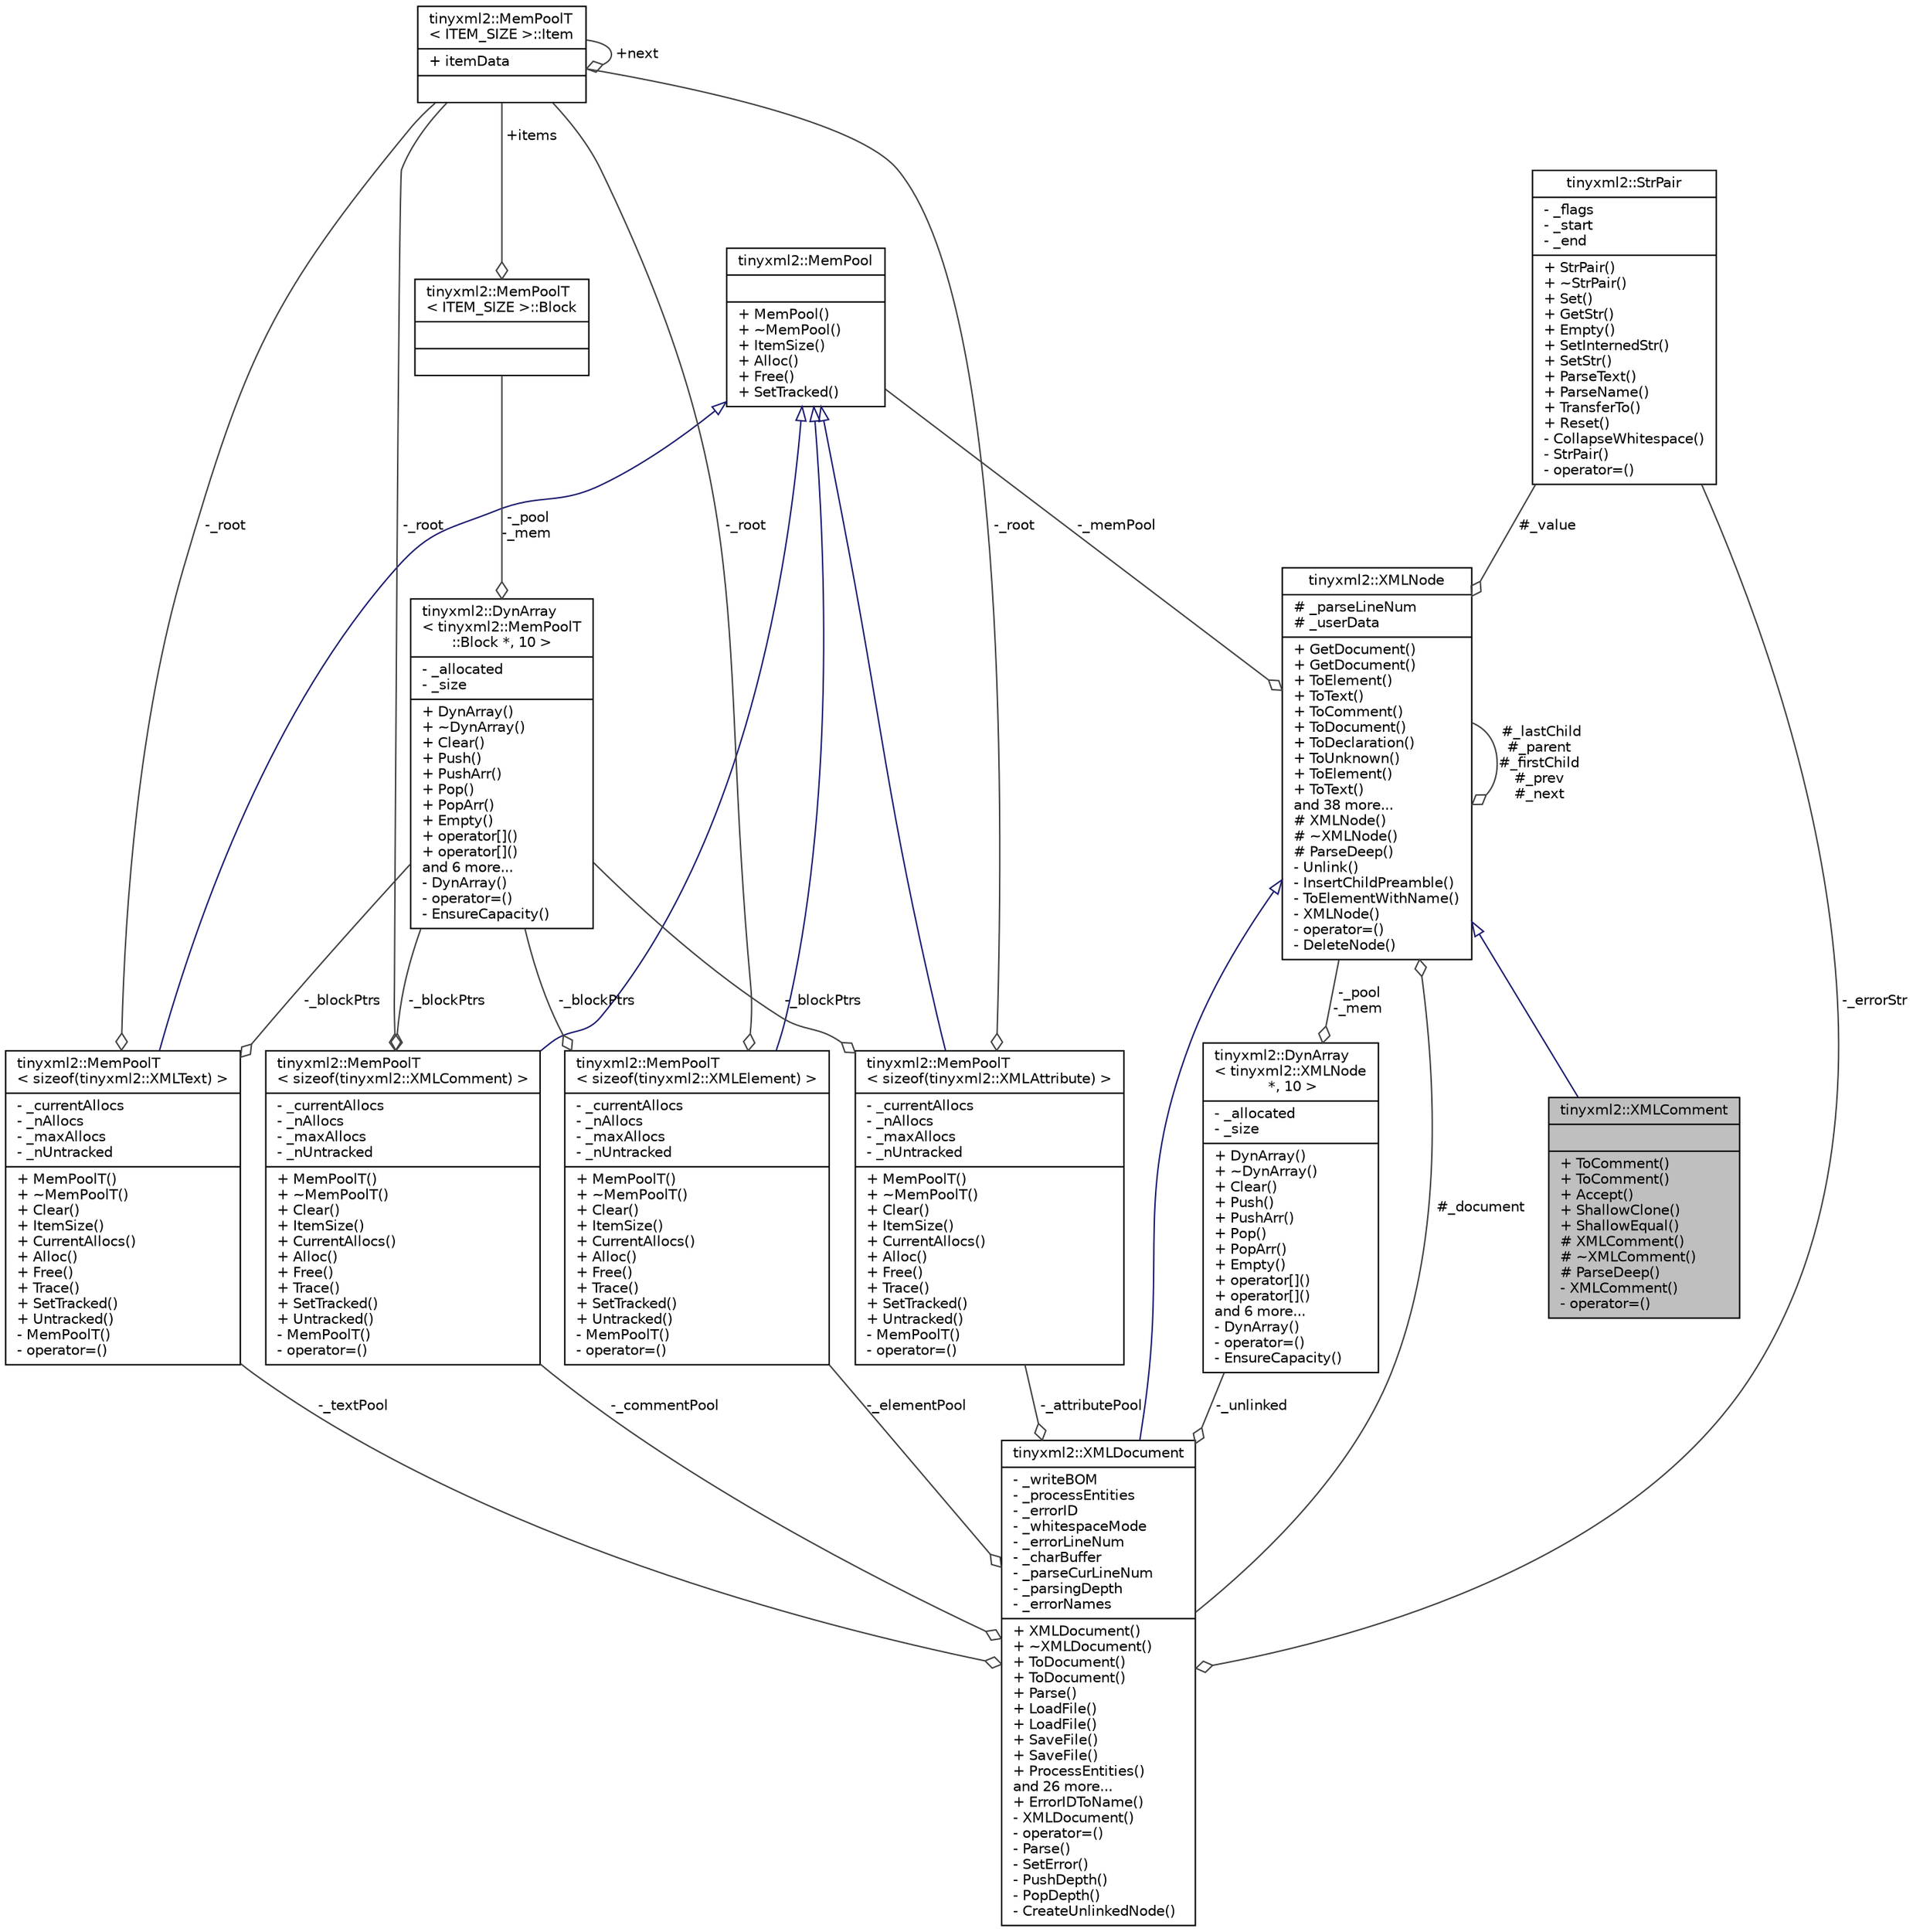 digraph "tinyxml2::XMLComment"
{
 // LATEX_PDF_SIZE
  edge [fontname="Helvetica",fontsize="10",labelfontname="Helvetica",labelfontsize="10"];
  node [fontname="Helvetica",fontsize="10",shape=record];
  Node1 [label="{tinyxml2::XMLComment\n||+ ToComment()\l+ ToComment()\l+ Accept()\l+ ShallowClone()\l+ ShallowEqual()\l# XMLComment()\l# ~XMLComment()\l# ParseDeep()\l- XMLComment()\l- operator=()\l}",height=0.2,width=0.4,color="black", fillcolor="grey75", style="filled", fontcolor="black",tooltip=" "];
  Node2 -> Node1 [dir="back",color="midnightblue",fontsize="10",style="solid",arrowtail="onormal",fontname="Helvetica"];
  Node2 [label="{tinyxml2::XMLNode\n|# _parseLineNum\l# _userData\l|+ GetDocument()\l+ GetDocument()\l+ ToElement()\l+ ToText()\l+ ToComment()\l+ ToDocument()\l+ ToDeclaration()\l+ ToUnknown()\l+ ToElement()\l+ ToText()\land 38 more...\l# XMLNode()\l# ~XMLNode()\l# ParseDeep()\l- Unlink()\l- InsertChildPreamble()\l- ToElementWithName()\l- XMLNode()\l- operator=()\l- DeleteNode()\l}",height=0.2,width=0.4,color="black", fillcolor="white", style="filled",URL="$classtinyxml2_1_1_x_m_l_node.html",tooltip=" "];
  Node3 -> Node2 [color="grey25",fontsize="10",style="solid",label=" #_document" ,arrowhead="odiamond",fontname="Helvetica"];
  Node3 [label="{tinyxml2::XMLDocument\n|- _writeBOM\l- _processEntities\l- _errorID\l- _whitespaceMode\l- _errorLineNum\l- _charBuffer\l- _parseCurLineNum\l- _parsingDepth\l- _errorNames\l|+ XMLDocument()\l+ ~XMLDocument()\l+ ToDocument()\l+ ToDocument()\l+ Parse()\l+ LoadFile()\l+ LoadFile()\l+ SaveFile()\l+ SaveFile()\l+ ProcessEntities()\land 26 more...\l+ ErrorIDToName()\l- XMLDocument()\l- operator=()\l- Parse()\l- SetError()\l- PushDepth()\l- PopDepth()\l- CreateUnlinkedNode()\l}",height=0.2,width=0.4,color="black", fillcolor="white", style="filled",URL="$classtinyxml2_1_1_x_m_l_document.html",tooltip=" "];
  Node2 -> Node3 [dir="back",color="midnightblue",fontsize="10",style="solid",arrowtail="onormal",fontname="Helvetica"];
  Node4 -> Node3 [color="grey25",fontsize="10",style="solid",label=" -_textPool" ,arrowhead="odiamond",fontname="Helvetica"];
  Node4 [label="{tinyxml2::MemPoolT\l\< sizeof(tinyxml2::XMLText) \>\n|- _currentAllocs\l- _nAllocs\l- _maxAllocs\l- _nUntracked\l|+ MemPoolT()\l+ ~MemPoolT()\l+ Clear()\l+ ItemSize()\l+ CurrentAllocs()\l+ Alloc()\l+ Free()\l+ Trace()\l+ SetTracked()\l+ Untracked()\l- MemPoolT()\l- operator=()\l}",height=0.2,width=0.4,color="black", fillcolor="white", style="filled",URL="$classtinyxml2_1_1_mem_pool_t.html",tooltip=" "];
  Node5 -> Node4 [dir="back",color="midnightblue",fontsize="10",style="solid",arrowtail="onormal",fontname="Helvetica"];
  Node5 [label="{tinyxml2::MemPool\n||+ MemPool()\l+ ~MemPool()\l+ ItemSize()\l+ Alloc()\l+ Free()\l+ SetTracked()\l}",height=0.2,width=0.4,color="black", fillcolor="white", style="filled",URL="$classtinyxml2_1_1_mem_pool.html",tooltip=" "];
  Node6 -> Node4 [color="grey25",fontsize="10",style="solid",label=" -_blockPtrs" ,arrowhead="odiamond",fontname="Helvetica"];
  Node6 [label="{tinyxml2::DynArray\l\< tinyxml2::MemPoolT\l::Block *, 10 \>\n|- _allocated\l- _size\l|+ DynArray()\l+ ~DynArray()\l+ Clear()\l+ Push()\l+ PushArr()\l+ Pop()\l+ PopArr()\l+ Empty()\l+ operator[]()\l+ operator[]()\land 6 more...\l- DynArray()\l- operator=()\l- EnsureCapacity()\l}",height=0.2,width=0.4,color="black", fillcolor="white", style="filled",URL="$classtinyxml2_1_1_dyn_array.html",tooltip=" "];
  Node7 -> Node6 [color="grey25",fontsize="10",style="solid",label=" -_pool\n-_mem" ,arrowhead="odiamond",fontname="Helvetica"];
  Node7 [label="{tinyxml2::MemPoolT\l\< ITEM_SIZE \>::Block\n||}",height=0.2,width=0.4,color="black", fillcolor="white", style="filled",URL="$structtinyxml2_1_1_mem_pool_t_1_1_block.html",tooltip=" "];
  Node8 -> Node7 [color="grey25",fontsize="10",style="solid",label=" +items" ,arrowhead="odiamond",fontname="Helvetica"];
  Node8 [label="{tinyxml2::MemPoolT\l\< ITEM_SIZE \>::Item\n|+ itemData\l|}",height=0.2,width=0.4,color="black", fillcolor="white", style="filled",URL="$uniontinyxml2_1_1_mem_pool_t_1_1_item.html",tooltip=" "];
  Node8 -> Node8 [color="grey25",fontsize="10",style="solid",label=" +next" ,arrowhead="odiamond",fontname="Helvetica"];
  Node8 -> Node4 [color="grey25",fontsize="10",style="solid",label=" -_root" ,arrowhead="odiamond",fontname="Helvetica"];
  Node9 -> Node3 [color="grey25",fontsize="10",style="solid",label=" -_errorStr" ,arrowhead="odiamond",fontname="Helvetica"];
  Node9 [label="{tinyxml2::StrPair\n|- _flags\l- _start\l- _end\l|+ StrPair()\l+ ~StrPair()\l+ Set()\l+ GetStr()\l+ Empty()\l+ SetInternedStr()\l+ SetStr()\l+ ParseText()\l+ ParseName()\l+ TransferTo()\l+ Reset()\l- CollapseWhitespace()\l- StrPair()\l- operator=()\l}",height=0.2,width=0.4,color="black", fillcolor="white", style="filled",URL="$classtinyxml2_1_1_str_pair.html",tooltip=" "];
  Node10 -> Node3 [color="grey25",fontsize="10",style="solid",label=" -_commentPool" ,arrowhead="odiamond",fontname="Helvetica"];
  Node10 [label="{tinyxml2::MemPoolT\l\< sizeof(tinyxml2::XMLComment) \>\n|- _currentAllocs\l- _nAllocs\l- _maxAllocs\l- _nUntracked\l|+ MemPoolT()\l+ ~MemPoolT()\l+ Clear()\l+ ItemSize()\l+ CurrentAllocs()\l+ Alloc()\l+ Free()\l+ Trace()\l+ SetTracked()\l+ Untracked()\l- MemPoolT()\l- operator=()\l}",height=0.2,width=0.4,color="black", fillcolor="white", style="filled",URL="$classtinyxml2_1_1_mem_pool_t.html",tooltip=" "];
  Node5 -> Node10 [dir="back",color="midnightblue",fontsize="10",style="solid",arrowtail="onormal",fontname="Helvetica"];
  Node6 -> Node10 [color="grey25",fontsize="10",style="solid",label=" -_blockPtrs" ,arrowhead="odiamond",fontname="Helvetica"];
  Node8 -> Node10 [color="grey25",fontsize="10",style="solid",label=" -_root" ,arrowhead="odiamond",fontname="Helvetica"];
  Node11 -> Node3 [color="grey25",fontsize="10",style="solid",label=" -_unlinked" ,arrowhead="odiamond",fontname="Helvetica"];
  Node11 [label="{tinyxml2::DynArray\l\< tinyxml2::XMLNode\l *, 10 \>\n|- _allocated\l- _size\l|+ DynArray()\l+ ~DynArray()\l+ Clear()\l+ Push()\l+ PushArr()\l+ Pop()\l+ PopArr()\l+ Empty()\l+ operator[]()\l+ operator[]()\land 6 more...\l- DynArray()\l- operator=()\l- EnsureCapacity()\l}",height=0.2,width=0.4,color="black", fillcolor="white", style="filled",URL="$classtinyxml2_1_1_dyn_array.html",tooltip=" "];
  Node2 -> Node11 [color="grey25",fontsize="10",style="solid",label=" -_pool\n-_mem" ,arrowhead="odiamond",fontname="Helvetica"];
  Node12 -> Node3 [color="grey25",fontsize="10",style="solid",label=" -_elementPool" ,arrowhead="odiamond",fontname="Helvetica"];
  Node12 [label="{tinyxml2::MemPoolT\l\< sizeof(tinyxml2::XMLElement) \>\n|- _currentAllocs\l- _nAllocs\l- _maxAllocs\l- _nUntracked\l|+ MemPoolT()\l+ ~MemPoolT()\l+ Clear()\l+ ItemSize()\l+ CurrentAllocs()\l+ Alloc()\l+ Free()\l+ Trace()\l+ SetTracked()\l+ Untracked()\l- MemPoolT()\l- operator=()\l}",height=0.2,width=0.4,color="black", fillcolor="white", style="filled",URL="$classtinyxml2_1_1_mem_pool_t.html",tooltip=" "];
  Node5 -> Node12 [dir="back",color="midnightblue",fontsize="10",style="solid",arrowtail="onormal",fontname="Helvetica"];
  Node6 -> Node12 [color="grey25",fontsize="10",style="solid",label=" -_blockPtrs" ,arrowhead="odiamond",fontname="Helvetica"];
  Node8 -> Node12 [color="grey25",fontsize="10",style="solid",label=" -_root" ,arrowhead="odiamond",fontname="Helvetica"];
  Node13 -> Node3 [color="grey25",fontsize="10",style="solid",label=" -_attributePool" ,arrowhead="odiamond",fontname="Helvetica"];
  Node13 [label="{tinyxml2::MemPoolT\l\< sizeof(tinyxml2::XMLAttribute) \>\n|- _currentAllocs\l- _nAllocs\l- _maxAllocs\l- _nUntracked\l|+ MemPoolT()\l+ ~MemPoolT()\l+ Clear()\l+ ItemSize()\l+ CurrentAllocs()\l+ Alloc()\l+ Free()\l+ Trace()\l+ SetTracked()\l+ Untracked()\l- MemPoolT()\l- operator=()\l}",height=0.2,width=0.4,color="black", fillcolor="white", style="filled",URL="$classtinyxml2_1_1_mem_pool_t.html",tooltip=" "];
  Node5 -> Node13 [dir="back",color="midnightblue",fontsize="10",style="solid",arrowtail="onormal",fontname="Helvetica"];
  Node6 -> Node13 [color="grey25",fontsize="10",style="solid",label=" -_blockPtrs" ,arrowhead="odiamond",fontname="Helvetica"];
  Node8 -> Node13 [color="grey25",fontsize="10",style="solid",label=" -_root" ,arrowhead="odiamond",fontname="Helvetica"];
  Node9 -> Node2 [color="grey25",fontsize="10",style="solid",label=" #_value" ,arrowhead="odiamond",fontname="Helvetica"];
  Node5 -> Node2 [color="grey25",fontsize="10",style="solid",label=" -_memPool" ,arrowhead="odiamond",fontname="Helvetica"];
  Node2 -> Node2 [color="grey25",fontsize="10",style="solid",label=" #_lastChild\n#_parent\n#_firstChild\n#_prev\n#_next" ,arrowhead="odiamond",fontname="Helvetica"];
}
